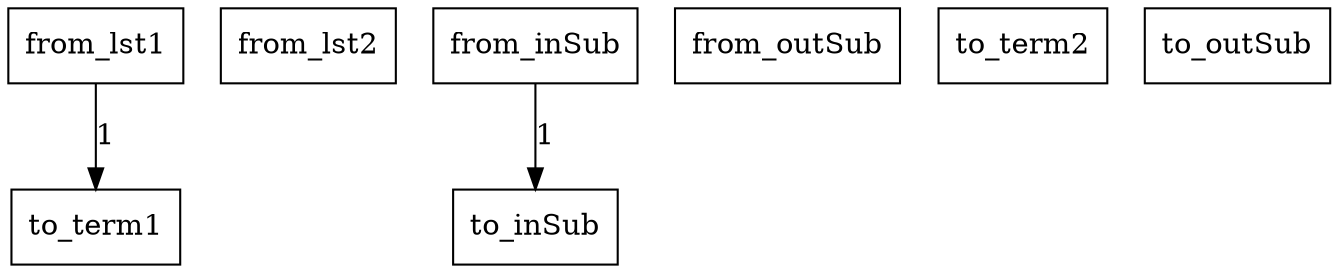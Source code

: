 digraph {
    graph [rankdir=TB
          ,bgcolor=transparent];
    node [shape=box
         ,fillcolor=white
         ,style=filled];
    0 [label=<from_lst1>];
    1 [label=<from_lst2>];
    2 [label=<from_inSub>];
    3 [label=<from_outSub>];
    4 [label=<to_term1>];
    5 [label=<to_term2>];
    6 [label=<to_inSub>];
    7 [label=<to_outSub>];
    0 -> 4 [label=1];
    2 -> 6 [label=1];
}